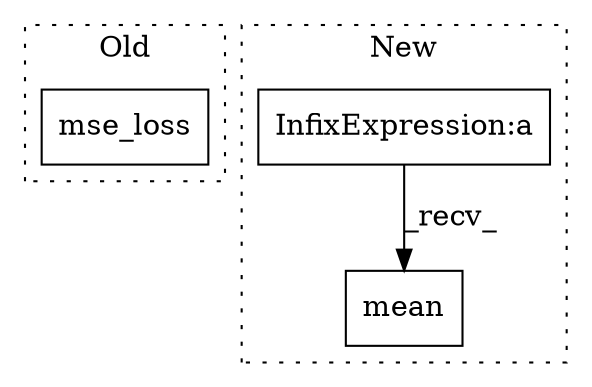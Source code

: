 digraph G {
subgraph cluster0 {
1 [label="mse_loss" a="32" s="3192,3220" l="9,1" shape="box"];
label = "Old";
style="dotted";
}
subgraph cluster1 {
2 [label="mean" a="32" s="3203" l="6" shape="box"];
3 [label="InfixExpression:a" a="27" s="3185" l="3" shape="box"];
label = "New";
style="dotted";
}
3 -> 2 [label="_recv_"];
}